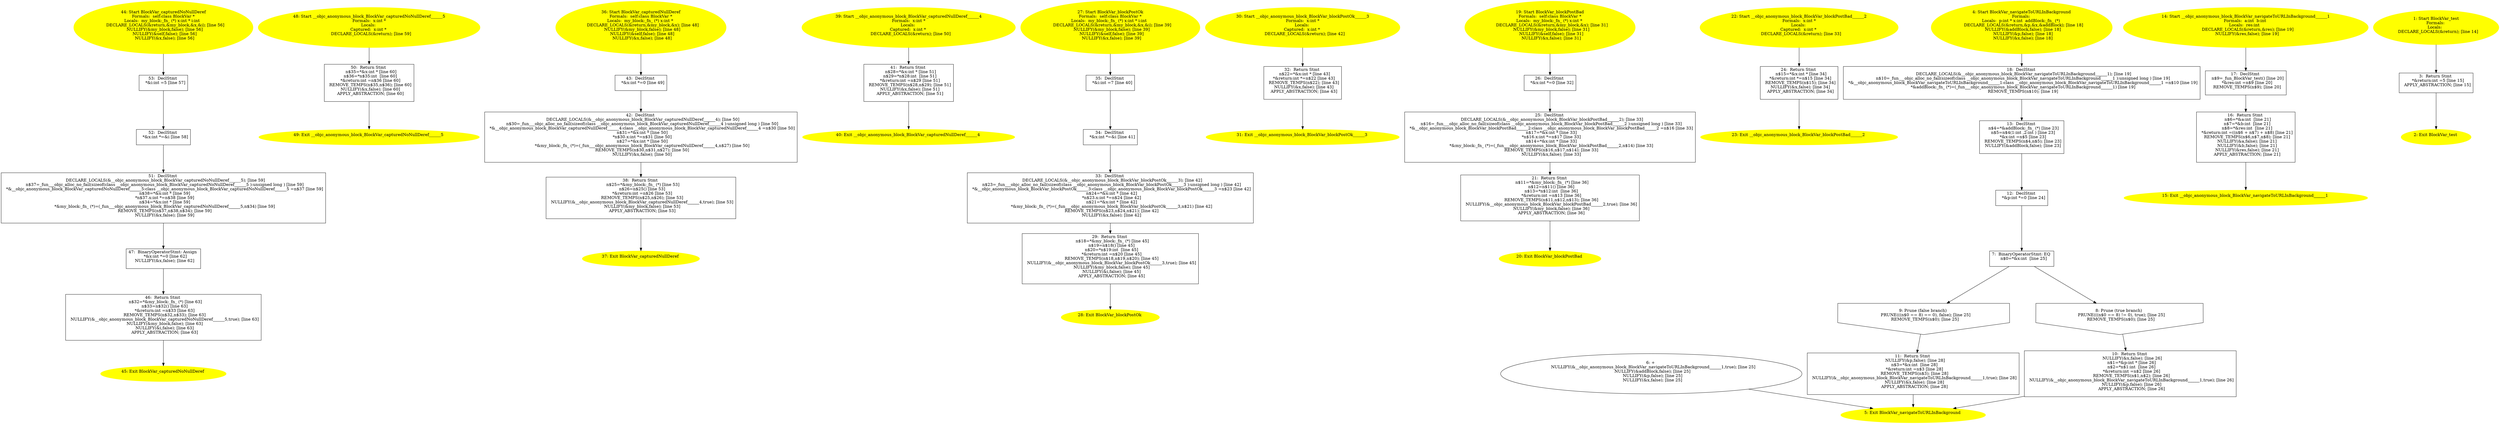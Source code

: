 digraph iCFG {
53 [label="53:  DeclStmt \n   *&i:int =5 [line 57]\n " shape="box"]
	

	 53 -> 52 ;
52 [label="52:  DeclStmt \n   *&x:int *=&i [line 58]\n " shape="box"]
	

	 52 -> 51 ;
51 [label="51:  DeclStmt \n   DECLARE_LOCALS(&__objc_anonymous_block_BlockVar_capturedNoNullDeref______5); [line 59]\n  n$37=_fun___objc_alloc_no_fail(sizeof(class __objc_anonymous_block_BlockVar_capturedNoNullDeref______5 ):unsigned long ) [line 59]\n  *&__objc_anonymous_block_BlockVar_capturedNoNullDeref______5:class __objc_anonymous_block_BlockVar_capturedNoNullDeref______5 =n$37 [line 59]\n  n$38=*&x:int * [line 59]\n  *n$37.x:int *=n$38 [line 59]\n  n$34=*&x:int * [line 59]\n  *&my_block:_fn_ (*)=(_fun___objc_anonymous_block_BlockVar_capturedNoNullDeref______5,n$34) [line 59]\n  REMOVE_TEMPS(n$37,n$38,n$34); [line 59]\n  NULLIFY(&x,false); [line 59]\n " shape="box"]
	

	 51 -> 47 ;
50 [label="50:  Return Stmt \n   n$35=*&x:int * [line 60]\n  n$36=*n$35:int  [line 60]\n  *&return:int =n$36 [line 60]\n  REMOVE_TEMPS(n$35,n$36); [line 60]\n  NULLIFY(&x,false); [line 60]\n  APPLY_ABSTRACTION; [line 60]\n " shape="box"]
	

	 50 -> 49 ;
49 [label="49: Exit __objc_anonymous_block_BlockVar_capturedNoNullDeref______5 \n  " color=yellow style=filled]
	

48 [label="48: Start __objc_anonymous_block_BlockVar_capturedNoNullDeref______5\nFormals:  x:int *\nLocals: \nCaptured:  x:int * \n   DECLARE_LOCALS(&return); [line 59]\n " color=yellow style=filled]
	

	 48 -> 50 ;
47 [label="47:  BinaryOperatorStmt: Assign \n   *&x:int *=0 [line 62]\n  NULLIFY(&x,false); [line 62]\n " shape="box"]
	

	 47 -> 46 ;
46 [label="46:  Return Stmt \n   n$32=*&my_block:_fn_ (*) [line 63]\n  n$33=n$32() [line 63]\n  *&return:int =n$33 [line 63]\n  REMOVE_TEMPS(n$32,n$33); [line 63]\n  NULLIFY(&__objc_anonymous_block_BlockVar_capturedNoNullDeref______5,true); [line 63]\n  NULLIFY(&my_block,false); [line 63]\n  NULLIFY(&i,false); [line 63]\n  APPLY_ABSTRACTION; [line 63]\n " shape="box"]
	

	 46 -> 45 ;
45 [label="45: Exit BlockVar_capturedNoNullDeref \n  " color=yellow style=filled]
	

44 [label="44: Start BlockVar_capturedNoNullDeref\nFormals:  self:class BlockVar *\nLocals:  my_block:_fn_ (*) x:int * i:int  \n   DECLARE_LOCALS(&return,&my_block,&x,&i); [line 56]\n  NULLIFY(&my_block,false); [line 56]\n  NULLIFY(&self,false); [line 56]\n  NULLIFY(&x,false); [line 56]\n " color=yellow style=filled]
	

	 44 -> 53 ;
43 [label="43:  DeclStmt \n   *&x:int *=0 [line 49]\n " shape="box"]
	

	 43 -> 42 ;
42 [label="42:  DeclStmt \n   DECLARE_LOCALS(&__objc_anonymous_block_BlockVar_capturedNullDeref______4); [line 50]\n  n$30=_fun___objc_alloc_no_fail(sizeof(class __objc_anonymous_block_BlockVar_capturedNullDeref______4 ):unsigned long ) [line 50]\n  *&__objc_anonymous_block_BlockVar_capturedNullDeref______4:class __objc_anonymous_block_BlockVar_capturedNullDeref______4 =n$30 [line 50]\n  n$31=*&x:int * [line 50]\n  *n$30.x:int *=n$31 [line 50]\n  n$27=*&x:int * [line 50]\n  *&my_block:_fn_ (*)=(_fun___objc_anonymous_block_BlockVar_capturedNullDeref______4,n$27) [line 50]\n  REMOVE_TEMPS(n$30,n$31,n$27); [line 50]\n  NULLIFY(&x,false); [line 50]\n " shape="box"]
	

	 42 -> 38 ;
41 [label="41:  Return Stmt \n   n$28=*&x:int * [line 51]\n  n$29=*n$28:int  [line 51]\n  *&return:int =n$29 [line 51]\n  REMOVE_TEMPS(n$28,n$29); [line 51]\n  NULLIFY(&x,false); [line 51]\n  APPLY_ABSTRACTION; [line 51]\n " shape="box"]
	

	 41 -> 40 ;
40 [label="40: Exit __objc_anonymous_block_BlockVar_capturedNullDeref______4 \n  " color=yellow style=filled]
	

39 [label="39: Start __objc_anonymous_block_BlockVar_capturedNullDeref______4\nFormals:  x:int *\nLocals: \nCaptured:  x:int * \n   DECLARE_LOCALS(&return); [line 50]\n " color=yellow style=filled]
	

	 39 -> 41 ;
38 [label="38:  Return Stmt \n   n$25=*&my_block:_fn_ (*) [line 53]\n  n$26=n$25() [line 53]\n  *&return:int =n$26 [line 53]\n  REMOVE_TEMPS(n$25,n$26); [line 53]\n  NULLIFY(&__objc_anonymous_block_BlockVar_capturedNullDeref______4,true); [line 53]\n  NULLIFY(&my_block,false); [line 53]\n  APPLY_ABSTRACTION; [line 53]\n " shape="box"]
	

	 38 -> 37 ;
37 [label="37: Exit BlockVar_capturedNullDeref \n  " color=yellow style=filled]
	

36 [label="36: Start BlockVar_capturedNullDeref\nFormals:  self:class BlockVar *\nLocals:  my_block:_fn_ (*) x:int * \n   DECLARE_LOCALS(&return,&my_block,&x); [line 48]\n  NULLIFY(&my_block,false); [line 48]\n  NULLIFY(&self,false); [line 48]\n  NULLIFY(&x,false); [line 48]\n " color=yellow style=filled]
	

	 36 -> 43 ;
35 [label="35:  DeclStmt \n   *&i:int =7 [line 40]\n " shape="box"]
	

	 35 -> 34 ;
34 [label="34:  DeclStmt \n   *&x:int *=&i [line 41]\n " shape="box"]
	

	 34 -> 33 ;
33 [label="33:  DeclStmt \n   DECLARE_LOCALS(&__objc_anonymous_block_BlockVar_blockPostOk______3); [line 42]\n  n$23=_fun___objc_alloc_no_fail(sizeof(class __objc_anonymous_block_BlockVar_blockPostOk______3 ):unsigned long ) [line 42]\n  *&__objc_anonymous_block_BlockVar_blockPostOk______3:class __objc_anonymous_block_BlockVar_blockPostOk______3 =n$23 [line 42]\n  n$24=*&x:int * [line 42]\n  *n$23.x:int *=n$24 [line 42]\n  n$21=*&x:int * [line 42]\n  *&my_block:_fn_ (*)=(_fun___objc_anonymous_block_BlockVar_blockPostOk______3,n$21) [line 42]\n  REMOVE_TEMPS(n$23,n$24,n$21); [line 42]\n  NULLIFY(&x,false); [line 42]\n " shape="box"]
	

	 33 -> 29 ;
32 [label="32:  Return Stmt \n   n$22=*&x:int * [line 43]\n  *&return:int *=n$22 [line 43]\n  REMOVE_TEMPS(n$22); [line 43]\n  NULLIFY(&x,false); [line 43]\n  APPLY_ABSTRACTION; [line 43]\n " shape="box"]
	

	 32 -> 31 ;
31 [label="31: Exit __objc_anonymous_block_BlockVar_blockPostOk______3 \n  " color=yellow style=filled]
	

30 [label="30: Start __objc_anonymous_block_BlockVar_blockPostOk______3\nFormals:  x:int *\nLocals: \nCaptured:  x:int * \n   DECLARE_LOCALS(&return); [line 42]\n " color=yellow style=filled]
	

	 30 -> 32 ;
29 [label="29:  Return Stmt \n   n$18=*&my_block:_fn_ (*) [line 45]\n  n$19=n$18() [line 45]\n  n$20=*n$19:int  [line 45]\n  *&return:int =n$20 [line 45]\n  REMOVE_TEMPS(n$18,n$19,n$20); [line 45]\n  NULLIFY(&__objc_anonymous_block_BlockVar_blockPostOk______3,true); [line 45]\n  NULLIFY(&my_block,false); [line 45]\n  NULLIFY(&i,false); [line 45]\n  APPLY_ABSTRACTION; [line 45]\n " shape="box"]
	

	 29 -> 28 ;
28 [label="28: Exit BlockVar_blockPostOk \n  " color=yellow style=filled]
	

27 [label="27: Start BlockVar_blockPostOk\nFormals:  self:class BlockVar *\nLocals:  my_block:_fn_ (*) x:int * i:int  \n   DECLARE_LOCALS(&return,&my_block,&x,&i); [line 39]\n  NULLIFY(&my_block,false); [line 39]\n  NULLIFY(&self,false); [line 39]\n  NULLIFY(&x,false); [line 39]\n " color=yellow style=filled]
	

	 27 -> 35 ;
26 [label="26:  DeclStmt \n   *&x:int *=0 [line 32]\n " shape="box"]
	

	 26 -> 25 ;
25 [label="25:  DeclStmt \n   DECLARE_LOCALS(&__objc_anonymous_block_BlockVar_blockPostBad______2); [line 33]\n  n$16=_fun___objc_alloc_no_fail(sizeof(class __objc_anonymous_block_BlockVar_blockPostBad______2 ):unsigned long ) [line 33]\n  *&__objc_anonymous_block_BlockVar_blockPostBad______2:class __objc_anonymous_block_BlockVar_blockPostBad______2 =n$16 [line 33]\n  n$17=*&x:int * [line 33]\n  *n$16.x:int *=n$17 [line 33]\n  n$14=*&x:int * [line 33]\n  *&my_block:_fn_ (*)=(_fun___objc_anonymous_block_BlockVar_blockPostBad______2,n$14) [line 33]\n  REMOVE_TEMPS(n$16,n$17,n$14); [line 33]\n  NULLIFY(&x,false); [line 33]\n " shape="box"]
	

	 25 -> 21 ;
24 [label="24:  Return Stmt \n   n$15=*&x:int * [line 34]\n  *&return:int *=n$15 [line 34]\n  REMOVE_TEMPS(n$15); [line 34]\n  NULLIFY(&x,false); [line 34]\n  APPLY_ABSTRACTION; [line 34]\n " shape="box"]
	

	 24 -> 23 ;
23 [label="23: Exit __objc_anonymous_block_BlockVar_blockPostBad______2 \n  " color=yellow style=filled]
	

22 [label="22: Start __objc_anonymous_block_BlockVar_blockPostBad______2\nFormals:  x:int *\nLocals: \nCaptured:  x:int * \n   DECLARE_LOCALS(&return); [line 33]\n " color=yellow style=filled]
	

	 22 -> 24 ;
21 [label="21:  Return Stmt \n   n$11=*&my_block:_fn_ (*) [line 36]\n  n$12=n$11() [line 36]\n  n$13=*n$12:int  [line 36]\n  *&return:int =n$13 [line 36]\n  REMOVE_TEMPS(n$11,n$12,n$13); [line 36]\n  NULLIFY(&__objc_anonymous_block_BlockVar_blockPostBad______2,true); [line 36]\n  NULLIFY(&my_block,false); [line 36]\n  APPLY_ABSTRACTION; [line 36]\n " shape="box"]
	

	 21 -> 20 ;
20 [label="20: Exit BlockVar_blockPostBad \n  " color=yellow style=filled]
	

19 [label="19: Start BlockVar_blockPostBad\nFormals:  self:class BlockVar *\nLocals:  my_block:_fn_ (*) x:int * \n   DECLARE_LOCALS(&return,&my_block,&x); [line 31]\n  NULLIFY(&my_block,false); [line 31]\n  NULLIFY(&self,false); [line 31]\n  NULLIFY(&x,false); [line 31]\n " color=yellow style=filled]
	

	 19 -> 26 ;
18 [label="18:  DeclStmt \n   DECLARE_LOCALS(&__objc_anonymous_block_BlockVar_navigateToURLInBackground______1); [line 19]\n  n$10=_fun___objc_alloc_no_fail(sizeof(class __objc_anonymous_block_BlockVar_navigateToURLInBackground______1 ):unsigned long ) [line 19]\n  *&__objc_anonymous_block_BlockVar_navigateToURLInBackground______1:class __objc_anonymous_block_BlockVar_navigateToURLInBackground______1 =n$10 [line 19]\n  *&addBlock:_fn_ (*)=(_fun___objc_anonymous_block_BlockVar_navigateToURLInBackground______1) [line 19]\n  REMOVE_TEMPS(n$10); [line 19]\n " shape="box"]
	

	 18 -> 13 ;
17 [label="17:  DeclStmt \n   n$9=_fun_BlockVar_test() [line 20]\n  *&res:int =n$9 [line 20]\n  REMOVE_TEMPS(n$9); [line 20]\n " shape="box"]
	

	 17 -> 16 ;
16 [label="16:  Return Stmt \n   n$6=*&a:int  [line 21]\n  n$7=*&b:int  [line 21]\n  n$8=*&res:int  [line 21]\n  *&return:int =((n$6 + n$7) + n$8) [line 21]\n  REMOVE_TEMPS(n$6,n$7,n$8); [line 21]\n  NULLIFY(&a,false); [line 21]\n  NULLIFY(&b,false); [line 21]\n  NULLIFY(&res,false); [line 21]\n  APPLY_ABSTRACTION; [line 21]\n " shape="box"]
	

	 16 -> 15 ;
15 [label="15: Exit __objc_anonymous_block_BlockVar_navigateToURLInBackground______1 \n  " color=yellow style=filled]
	

14 [label="14: Start __objc_anonymous_block_BlockVar_navigateToURLInBackground______1\nFormals:  a:int  b:int \nLocals:  res:int  \n   DECLARE_LOCALS(&return,&res); [line 19]\n  NULLIFY(&res,false); [line 19]\n " color=yellow style=filled]
	

	 14 -> 17 ;
13 [label="13:  DeclStmt \n   n$4=*&addBlock:_fn_ (*) [line 23]\n  n$5=n$4(1:int ,2:int ) [line 23]\n  *&x:int =n$5 [line 23]\n  REMOVE_TEMPS(n$4,n$5); [line 23]\n  NULLIFY(&addBlock,false); [line 23]\n " shape="box"]
	

	 13 -> 12 ;
12 [label="12:  DeclStmt \n   *&p:int *=0 [line 24]\n " shape="box"]
	

	 12 -> 7 ;
11 [label="11:  Return Stmt \n   NULLIFY(&p,false); [line 28]\n  n$3=*&x:int  [line 28]\n  *&return:int =n$3 [line 28]\n  REMOVE_TEMPS(n$3); [line 28]\n  NULLIFY(&__objc_anonymous_block_BlockVar_navigateToURLInBackground______1,true); [line 28]\n  NULLIFY(&x,false); [line 28]\n  APPLY_ABSTRACTION; [line 28]\n " shape="box"]
	

	 11 -> 5 ;
10 [label="10:  Return Stmt \n   NULLIFY(&x,false); [line 26]\n  n$1=*&p:int * [line 26]\n  n$2=*n$1:int  [line 26]\n  *&return:int =n$2 [line 26]\n  REMOVE_TEMPS(n$1,n$2); [line 26]\n  NULLIFY(&__objc_anonymous_block_BlockVar_navigateToURLInBackground______1,true); [line 26]\n  NULLIFY(&p,false); [line 26]\n  APPLY_ABSTRACTION; [line 26]\n " shape="box"]
	

	 10 -> 5 ;
9 [label="9: Prune (false branch) \n   PRUNE(((n$0 == 8) == 0), false); [line 25]\n  REMOVE_TEMPS(n$0); [line 25]\n " shape="invhouse"]
	

	 9 -> 11 ;
8 [label="8: Prune (true branch) \n   PRUNE(((n$0 == 8) != 0), true); [line 25]\n  REMOVE_TEMPS(n$0); [line 25]\n " shape="invhouse"]
	

	 8 -> 10 ;
7 [label="7:  BinaryOperatorStmt: EQ \n   n$0=*&x:int  [line 25]\n " shape="box"]
	

	 7 -> 8 ;
	 7 -> 9 ;
6 [label="6: + \n   NULLIFY(&__objc_anonymous_block_BlockVar_navigateToURLInBackground______1,true); [line 25]\n  NULLIFY(&addBlock,false); [line 25]\n  NULLIFY(&p,false); [line 25]\n  NULLIFY(&x,false); [line 25]\n " ]
	

	 6 -> 5 ;
5 [label="5: Exit BlockVar_navigateToURLInBackground \n  " color=yellow style=filled]
	

4 [label="4: Start BlockVar_navigateToURLInBackground\nFormals: \nLocals:  p:int * x:int  addBlock:_fn_ (*) \n   DECLARE_LOCALS(&return,&p,&x,&addBlock); [line 18]\n  NULLIFY(&addBlock,false); [line 18]\n  NULLIFY(&p,false); [line 18]\n  NULLIFY(&x,false); [line 18]\n " color=yellow style=filled]
	

	 4 -> 18 ;
3 [label="3:  Return Stmt \n   *&return:int =5 [line 15]\n  APPLY_ABSTRACTION; [line 15]\n " shape="box"]
	

	 3 -> 2 ;
2 [label="2: Exit BlockVar_test \n  " color=yellow style=filled]
	

1 [label="1: Start BlockVar_test\nFormals: \nLocals:  \n   DECLARE_LOCALS(&return); [line 14]\n " color=yellow style=filled]
	

	 1 -> 3 ;
}
